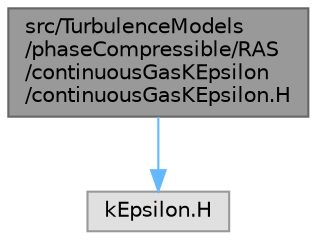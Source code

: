 digraph "src/TurbulenceModels/phaseCompressible/RAS/continuousGasKEpsilon/continuousGasKEpsilon.H"
{
 // LATEX_PDF_SIZE
  bgcolor="transparent";
  edge [fontname=Helvetica,fontsize=10,labelfontname=Helvetica,labelfontsize=10];
  node [fontname=Helvetica,fontsize=10,shape=box,height=0.2,width=0.4];
  Node1 [id="Node000001",label="src/TurbulenceModels\l/phaseCompressible/RAS\l/continuousGasKEpsilon\l/continuousGasKEpsilon.H",height=0.2,width=0.4,color="gray40", fillcolor="grey60", style="filled", fontcolor="black",tooltip=" "];
  Node1 -> Node2 [id="edge1_Node000001_Node000002",color="steelblue1",style="solid",tooltip=" "];
  Node2 [id="Node000002",label="kEpsilon.H",height=0.2,width=0.4,color="grey60", fillcolor="#E0E0E0", style="filled",tooltip=" "];
}
